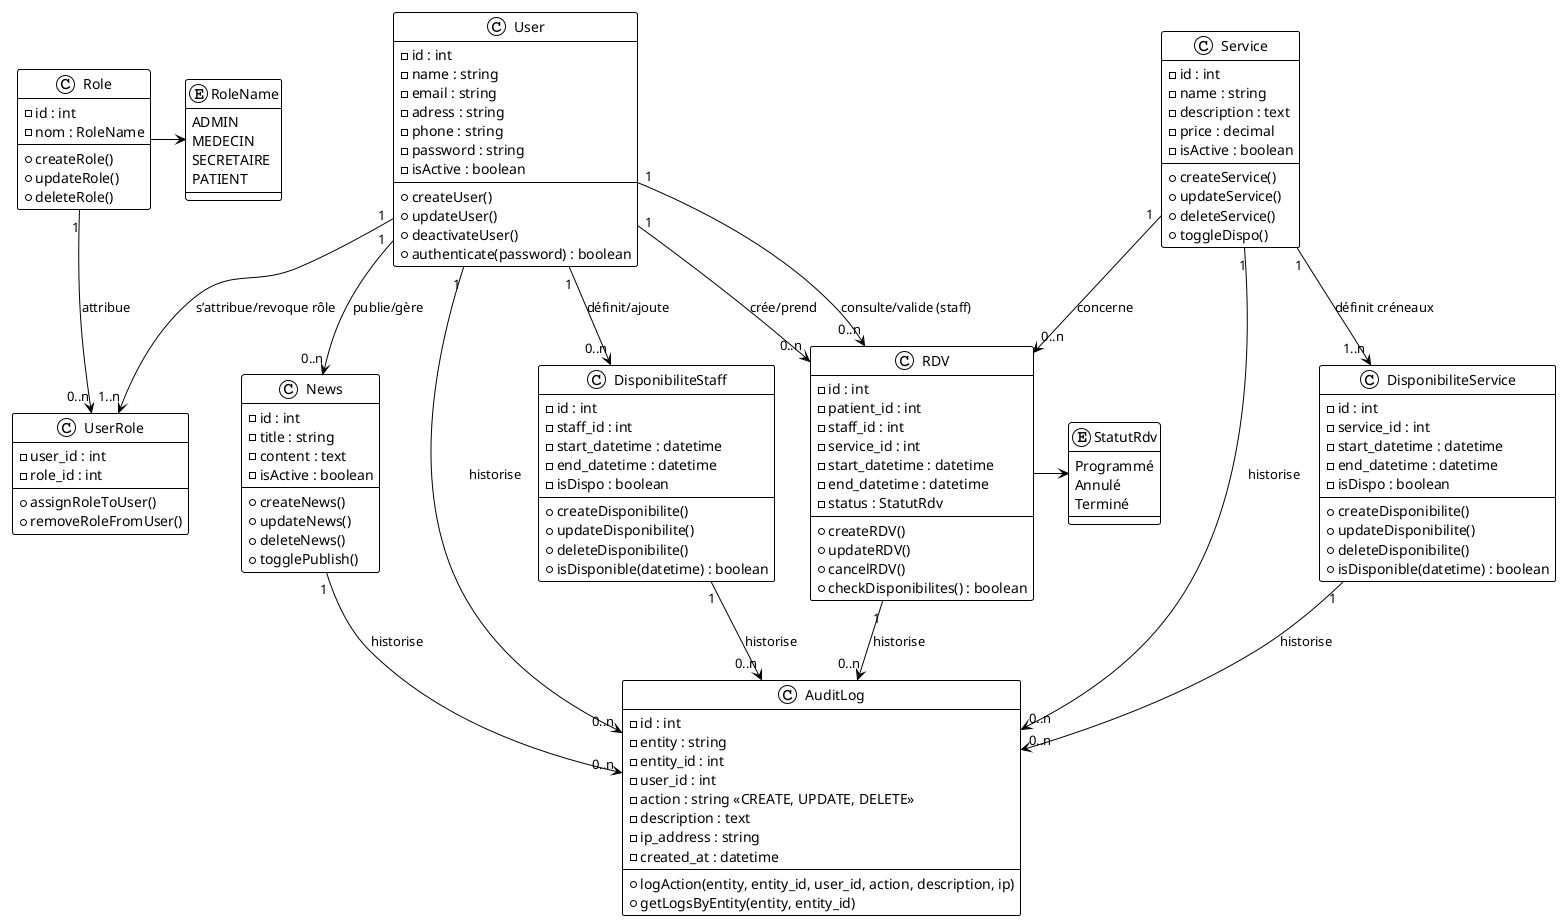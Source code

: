 @startuml DoctoLight
!theme plain

' ===========================
' Classes principales
' ===========================
' ===========================
' Utilisateurs
' ===========================
class User {
  -id : int
  -name : string
  -email : string
  -adress : string
  -phone : string
  -password : string
  -isActive : boolean

  +createUser()
  +updateUser()
  +deactivateUser()
  +authenticate(password) : boolean
}

class Role {
  -id : int
  -nom : RoleName

  +createRole()
  +updateRole()
  +deleteRole()
}

enum RoleName {
  ADMIN
  MEDECIN
  SECRETAIRE
  PATIENT
}

class UserRole {
  -user_id : int
  -role_id : int

  +assignRoleToUser()
  +removeRoleFromUser()
}
' ===========================
' Services
' ===========================
class Service {
  -id : int
  -name : string
  -description : text
  -price : decimal
  -isActive : boolean

  +createService()
  +updateService()
  +deleteService()
  +toggleDispo()
}
' ===========================
' Disponibilités
' ===========================
class DisponibiliteStaff {
  -id : int
  -staff_id : int
  -start_datetime : datetime
  -end_datetime : datetime
  -isDispo : boolean

  +createDisponibilite()
  +updateDisponibilite()
  +deleteDisponibilite()
  +isDisponible(datetime) : boolean
}

class DisponibiliteService {
  -id : int
  -service_id : int
  -start_datetime : datetime
  -end_datetime : datetime
  -isDispo : boolean

  +createDisponibilite()
  +updateDisponibilite()
  +deleteDisponibilite()
  +isDisponible(datetime) : boolean
}
' ===========================
' Rendez-vous
' ===========================
class RDV {
  -id : int
  -patient_id : int
  -staff_id : int
  -service_id : int
  -start_datetime : datetime
  -end_datetime : datetime
  -status : StatutRdv

  +createRDV()
  +updateRDV()
  +cancelRDV()
  +checkDisponibilites() : boolean
}

enum StatutRdv {
  Programmé
  Annulé
  Terminé
}
' ===========================
' Actualités
' ===========================
class News {
  -id : int
  -title : string
  -content : text
  -isActive : boolean

  +createNews()
  +updateNews()
  +deleteNews()
  +togglePublish()
}

' ===========================
' Audit Log générique
' ===========================
class AuditLog {
  -id : int
  -entity : string
  -entity_id : int
  -user_id : int
  -action : string <<CREATE, UPDATE, DELETE>>
  -description : text
  -ip_address : string
  -created_at : datetime

  +logAction(entity, entity_id, user_id, action, description, ip)
  +getLogsByEntity(entity, entity_id)
}

' ===========================
' Relations
' ===========================
User "1" --> "0..n" RDV : crée/prend
User "1" --> "0..n" RDV : consulte/valide (staff)
User "1" --> "0..n" DisponibiliteStaff : définit/ajoute
User "1" --> "1..n" UserRole : s’attribue/revoque rôle
User "1" --> "0..n" News : publie/gère
User "1" --> "0..n" AuditLog : historise

Service "1" --> "0..n" RDV : concerne
Service "1" --> "1..n" DisponibiliteService :définit créneaux
Service "1" --> "0..n" AuditLog : historise

News "1" --> "0..n" AuditLog : historise

Role "1" --> "0..n" UserRole :attribue
Role -> RoleName

RDV "1" --> "0..n" AuditLog : historise
RDV -> StatutRdv

DisponibiliteStaff "1" --> "0..n" AuditLog : historise
DisponibiliteService "1" --> "0..n" AuditLog :historise

@enduml
